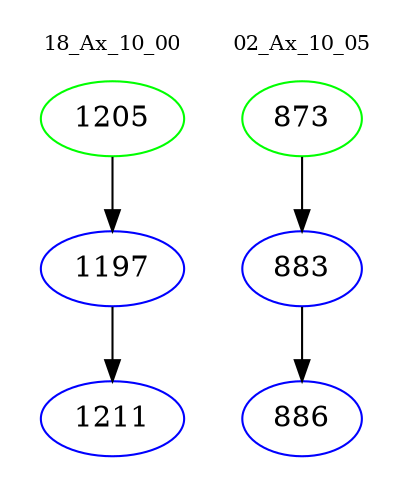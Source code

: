 digraph{
subgraph cluster_0 {
color = white
label = "18_Ax_10_00";
fontsize=10;
T0_1205 [label="1205", color="green"]
T0_1205 -> T0_1197 [color="black"]
T0_1197 [label="1197", color="blue"]
T0_1197 -> T0_1211 [color="black"]
T0_1211 [label="1211", color="blue"]
}
subgraph cluster_1 {
color = white
label = "02_Ax_10_05";
fontsize=10;
T1_873 [label="873", color="green"]
T1_873 -> T1_883 [color="black"]
T1_883 [label="883", color="blue"]
T1_883 -> T1_886 [color="black"]
T1_886 [label="886", color="blue"]
}
}
